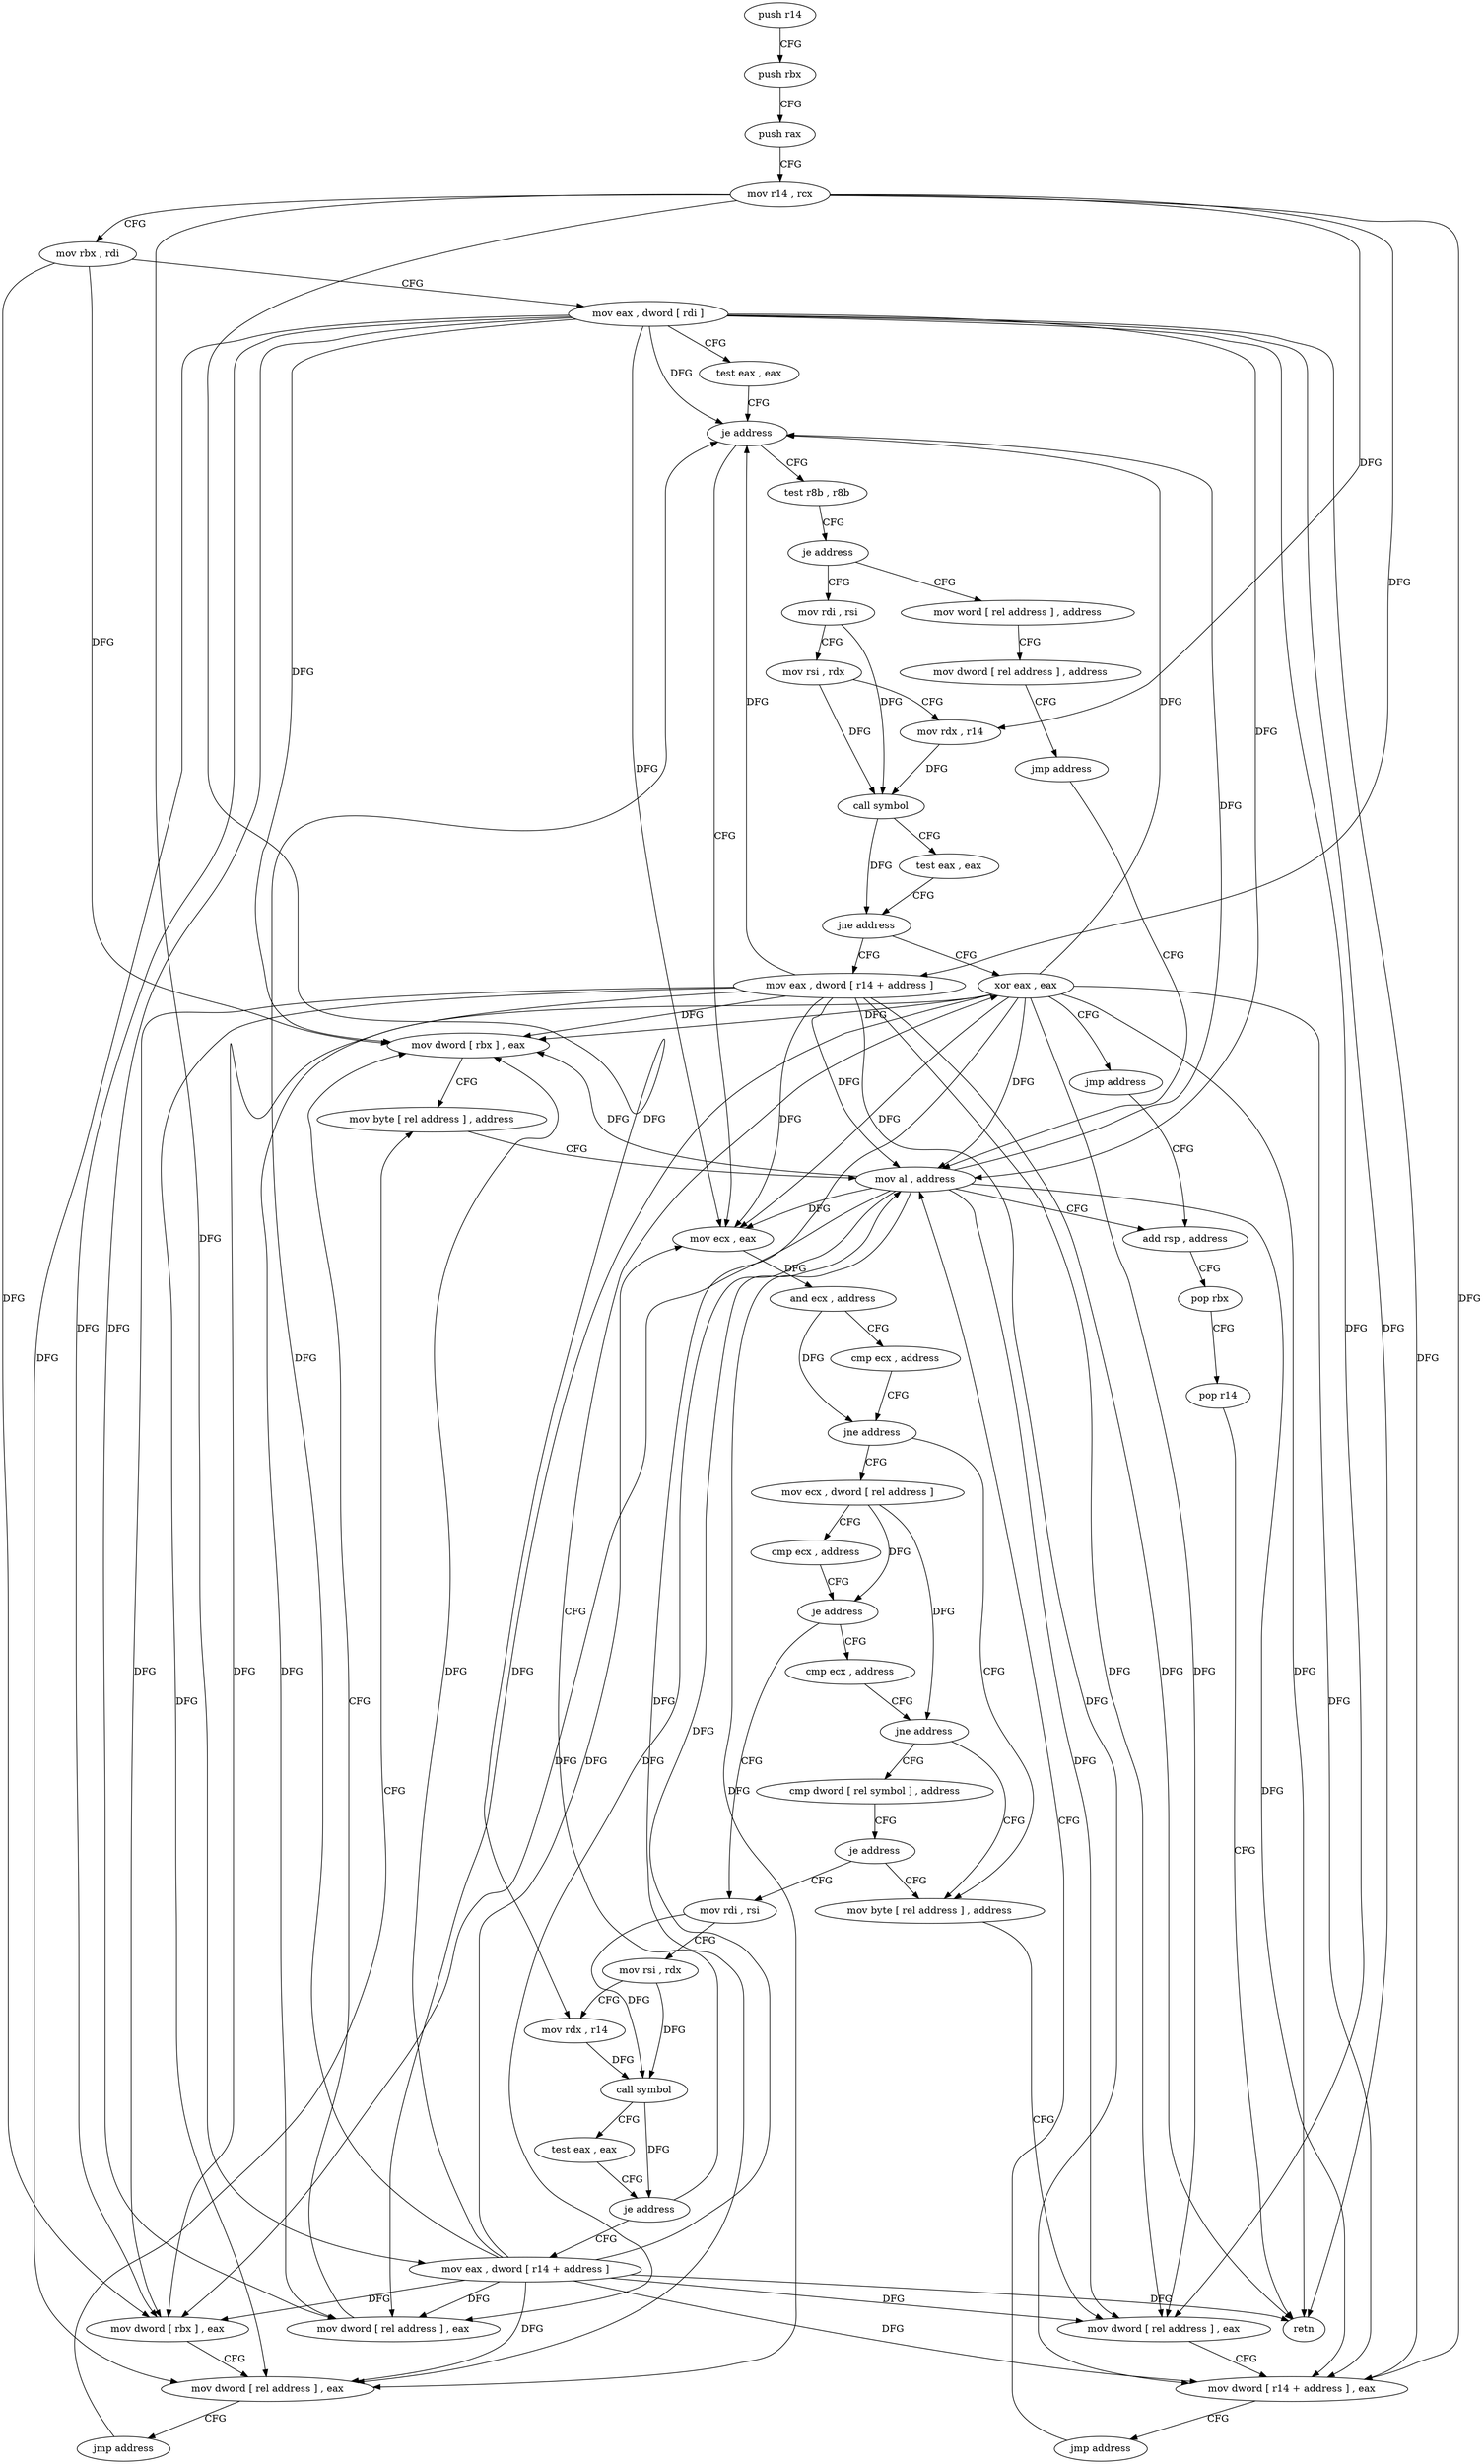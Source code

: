digraph "func" {
"4230752" [label = "push r14" ]
"4230754" [label = "push rbx" ]
"4230755" [label = "push rax" ]
"4230756" [label = "mov r14 , rcx" ]
"4230759" [label = "mov rbx , rdi" ]
"4230762" [label = "mov eax , dword [ rdi ]" ]
"4230764" [label = "test eax , eax" ]
"4230766" [label = "je address" ]
"4230828" [label = "test r8b , r8b" ]
"4230768" [label = "mov ecx , eax" ]
"4230831" [label = "je address" ]
"4230854" [label = "mov rdi , rsi" ]
"4230833" [label = "mov word [ rel address ] , address" ]
"4230770" [label = "and ecx , address" ]
"4230776" [label = "cmp ecx , address" ]
"4230782" [label = "jne address" ]
"4230809" [label = "mov byte [ rel address ] , address" ]
"4230784" [label = "mov ecx , dword [ rel address ]" ]
"4230857" [label = "mov rsi , rdx" ]
"4230860" [label = "mov rdx , r14" ]
"4230863" [label = "call symbol" ]
"4230868" [label = "test eax , eax" ]
"4230870" [label = "jne address" ]
"4230904" [label = "xor eax , eax" ]
"4230872" [label = "mov eax , dword [ r14 + address ]" ]
"4230842" [label = "mov dword [ rel address ] , address" ]
"4230852" [label = "jmp address" ]
"4230927" [label = "mov al , address" ]
"4230816" [label = "mov dword [ rel address ] , eax" ]
"4230822" [label = "mov dword [ r14 + address ] , eax" ]
"4230826" [label = "jmp address" ]
"4230790" [label = "cmp ecx , address" ]
"4230793" [label = "je address" ]
"4230886" [label = "mov rdi , rsi" ]
"4230795" [label = "cmp ecx , address" ]
"4230906" [label = "jmp address" ]
"4230929" [label = "add rsp , address" ]
"4230876" [label = "mov dword [ rbx ] , eax" ]
"4230878" [label = "mov dword [ rel address ] , eax" ]
"4230884" [label = "jmp address" ]
"4230920" [label = "mov byte [ rel address ] , address" ]
"4230889" [label = "mov rsi , rdx" ]
"4230892" [label = "mov rdx , r14" ]
"4230895" [label = "call symbol" ]
"4230900" [label = "test eax , eax" ]
"4230902" [label = "je address" ]
"4230908" [label = "mov eax , dword [ r14 + address ]" ]
"4230798" [label = "jne address" ]
"4230800" [label = "cmp dword [ rel symbol ] , address" ]
"4230933" [label = "pop rbx" ]
"4230934" [label = "pop r14" ]
"4230936" [label = "retn" ]
"4230912" [label = "mov dword [ rel address ] , eax" ]
"4230918" [label = "mov dword [ rbx ] , eax" ]
"4230807" [label = "je address" ]
"4230752" -> "4230754" [ label = "CFG" ]
"4230754" -> "4230755" [ label = "CFG" ]
"4230755" -> "4230756" [ label = "CFG" ]
"4230756" -> "4230759" [ label = "CFG" ]
"4230756" -> "4230860" [ label = "DFG" ]
"4230756" -> "4230822" [ label = "DFG" ]
"4230756" -> "4230872" [ label = "DFG" ]
"4230756" -> "4230892" [ label = "DFG" ]
"4230756" -> "4230908" [ label = "DFG" ]
"4230759" -> "4230762" [ label = "CFG" ]
"4230759" -> "4230876" [ label = "DFG" ]
"4230759" -> "4230918" [ label = "DFG" ]
"4230762" -> "4230764" [ label = "CFG" ]
"4230762" -> "4230766" [ label = "DFG" ]
"4230762" -> "4230768" [ label = "DFG" ]
"4230762" -> "4230816" [ label = "DFG" ]
"4230762" -> "4230822" [ label = "DFG" ]
"4230762" -> "4230876" [ label = "DFG" ]
"4230762" -> "4230878" [ label = "DFG" ]
"4230762" -> "4230927" [ label = "DFG" ]
"4230762" -> "4230936" [ label = "DFG" ]
"4230762" -> "4230912" [ label = "DFG" ]
"4230762" -> "4230918" [ label = "DFG" ]
"4230764" -> "4230766" [ label = "CFG" ]
"4230766" -> "4230828" [ label = "CFG" ]
"4230766" -> "4230768" [ label = "CFG" ]
"4230828" -> "4230831" [ label = "CFG" ]
"4230768" -> "4230770" [ label = "DFG" ]
"4230831" -> "4230854" [ label = "CFG" ]
"4230831" -> "4230833" [ label = "CFG" ]
"4230854" -> "4230857" [ label = "CFG" ]
"4230854" -> "4230863" [ label = "DFG" ]
"4230833" -> "4230842" [ label = "CFG" ]
"4230770" -> "4230776" [ label = "CFG" ]
"4230770" -> "4230782" [ label = "DFG" ]
"4230776" -> "4230782" [ label = "CFG" ]
"4230782" -> "4230809" [ label = "CFG" ]
"4230782" -> "4230784" [ label = "CFG" ]
"4230809" -> "4230816" [ label = "CFG" ]
"4230784" -> "4230790" [ label = "CFG" ]
"4230784" -> "4230793" [ label = "DFG" ]
"4230784" -> "4230798" [ label = "DFG" ]
"4230857" -> "4230860" [ label = "CFG" ]
"4230857" -> "4230863" [ label = "DFG" ]
"4230860" -> "4230863" [ label = "DFG" ]
"4230863" -> "4230868" [ label = "CFG" ]
"4230863" -> "4230870" [ label = "DFG" ]
"4230868" -> "4230870" [ label = "CFG" ]
"4230870" -> "4230904" [ label = "CFG" ]
"4230870" -> "4230872" [ label = "CFG" ]
"4230904" -> "4230906" [ label = "CFG" ]
"4230904" -> "4230766" [ label = "DFG" ]
"4230904" -> "4230768" [ label = "DFG" ]
"4230904" -> "4230816" [ label = "DFG" ]
"4230904" -> "4230822" [ label = "DFG" ]
"4230904" -> "4230876" [ label = "DFG" ]
"4230904" -> "4230878" [ label = "DFG" ]
"4230904" -> "4230927" [ label = "DFG" ]
"4230904" -> "4230936" [ label = "DFG" ]
"4230904" -> "4230912" [ label = "DFG" ]
"4230904" -> "4230918" [ label = "DFG" ]
"4230872" -> "4230876" [ label = "DFG" ]
"4230872" -> "4230766" [ label = "DFG" ]
"4230872" -> "4230768" [ label = "DFG" ]
"4230872" -> "4230816" [ label = "DFG" ]
"4230872" -> "4230822" [ label = "DFG" ]
"4230872" -> "4230878" [ label = "DFG" ]
"4230872" -> "4230927" [ label = "DFG" ]
"4230872" -> "4230936" [ label = "DFG" ]
"4230872" -> "4230912" [ label = "DFG" ]
"4230872" -> "4230918" [ label = "DFG" ]
"4230842" -> "4230852" [ label = "CFG" ]
"4230852" -> "4230927" [ label = "CFG" ]
"4230927" -> "4230929" [ label = "CFG" ]
"4230927" -> "4230766" [ label = "DFG" ]
"4230927" -> "4230768" [ label = "DFG" ]
"4230927" -> "4230816" [ label = "DFG" ]
"4230927" -> "4230822" [ label = "DFG" ]
"4230927" -> "4230876" [ label = "DFG" ]
"4230927" -> "4230878" [ label = "DFG" ]
"4230927" -> "4230912" [ label = "DFG" ]
"4230927" -> "4230918" [ label = "DFG" ]
"4230816" -> "4230822" [ label = "CFG" ]
"4230822" -> "4230826" [ label = "CFG" ]
"4230826" -> "4230927" [ label = "CFG" ]
"4230790" -> "4230793" [ label = "CFG" ]
"4230793" -> "4230886" [ label = "CFG" ]
"4230793" -> "4230795" [ label = "CFG" ]
"4230886" -> "4230889" [ label = "CFG" ]
"4230886" -> "4230895" [ label = "DFG" ]
"4230795" -> "4230798" [ label = "CFG" ]
"4230906" -> "4230929" [ label = "CFG" ]
"4230929" -> "4230933" [ label = "CFG" ]
"4230876" -> "4230878" [ label = "CFG" ]
"4230878" -> "4230884" [ label = "CFG" ]
"4230884" -> "4230920" [ label = "CFG" ]
"4230920" -> "4230927" [ label = "CFG" ]
"4230889" -> "4230892" [ label = "CFG" ]
"4230889" -> "4230895" [ label = "DFG" ]
"4230892" -> "4230895" [ label = "DFG" ]
"4230895" -> "4230900" [ label = "CFG" ]
"4230895" -> "4230902" [ label = "DFG" ]
"4230900" -> "4230902" [ label = "CFG" ]
"4230902" -> "4230908" [ label = "CFG" ]
"4230902" -> "4230904" [ label = "CFG" ]
"4230908" -> "4230912" [ label = "DFG" ]
"4230908" -> "4230766" [ label = "DFG" ]
"4230908" -> "4230768" [ label = "DFG" ]
"4230908" -> "4230816" [ label = "DFG" ]
"4230908" -> "4230822" [ label = "DFG" ]
"4230908" -> "4230876" [ label = "DFG" ]
"4230908" -> "4230878" [ label = "DFG" ]
"4230908" -> "4230927" [ label = "DFG" ]
"4230908" -> "4230936" [ label = "DFG" ]
"4230908" -> "4230918" [ label = "DFG" ]
"4230798" -> "4230809" [ label = "CFG" ]
"4230798" -> "4230800" [ label = "CFG" ]
"4230800" -> "4230807" [ label = "CFG" ]
"4230933" -> "4230934" [ label = "CFG" ]
"4230934" -> "4230936" [ label = "CFG" ]
"4230912" -> "4230918" [ label = "CFG" ]
"4230918" -> "4230920" [ label = "CFG" ]
"4230807" -> "4230886" [ label = "CFG" ]
"4230807" -> "4230809" [ label = "CFG" ]
}
